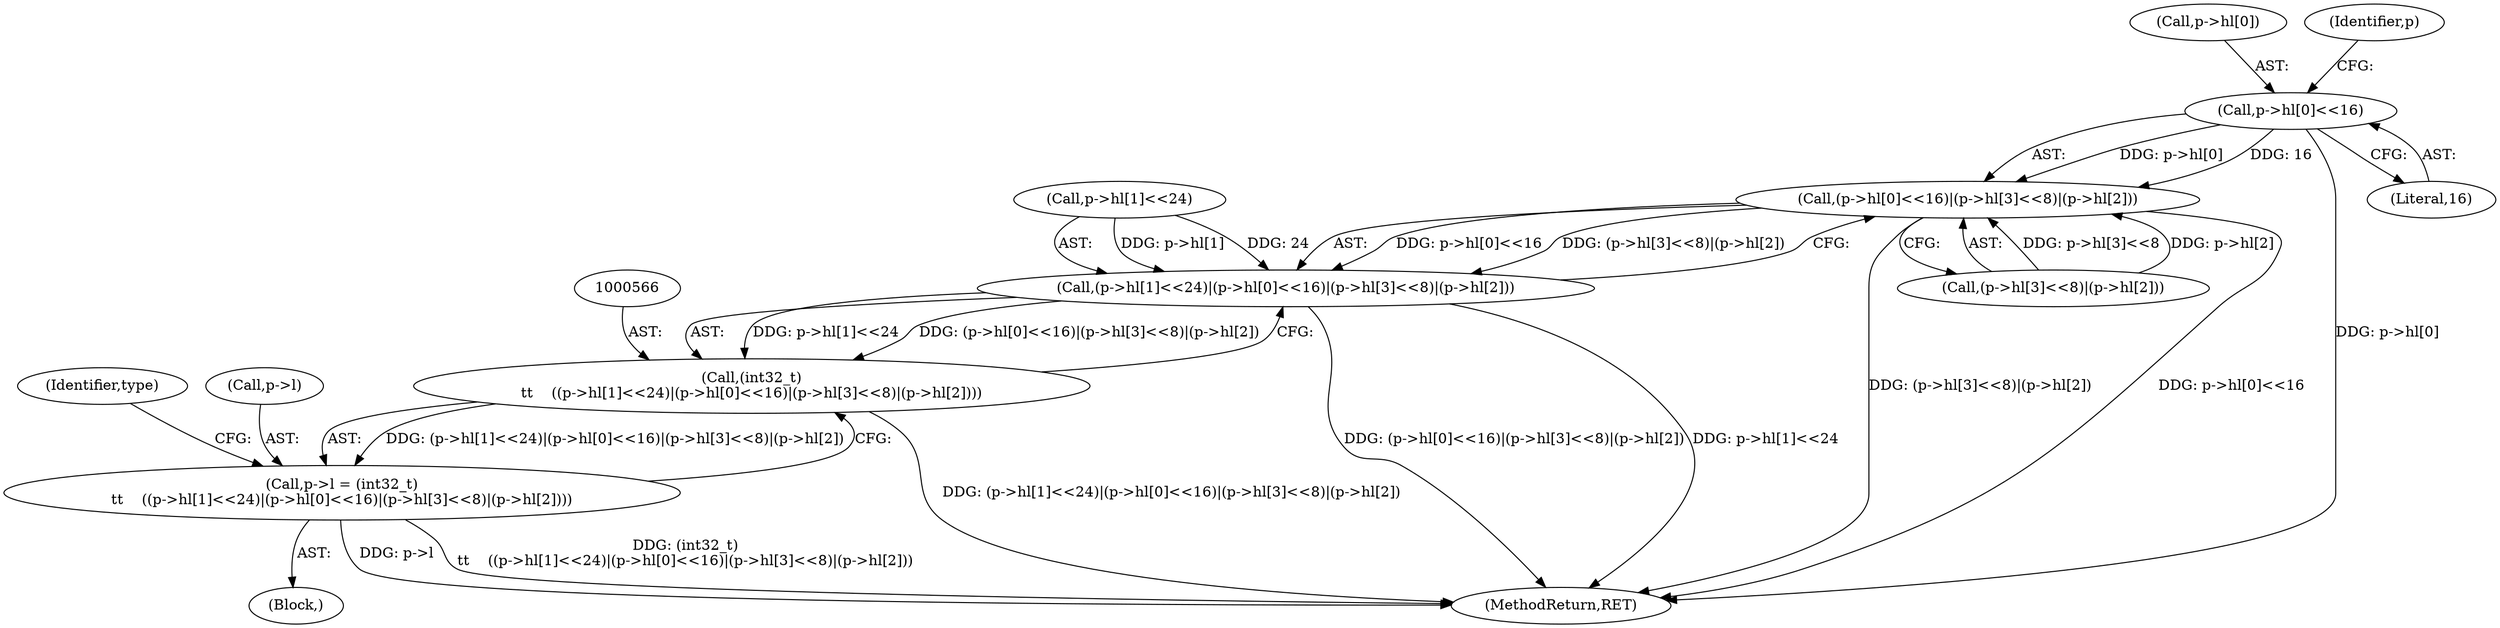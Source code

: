 digraph "0_file_27a14bc7ba285a0a5ebfdb55e54001aa11932b08@array" {
"1000576" [label="(Call,p->hl[0]<<16)"];
"1000575" [label="(Call,(p->hl[0]<<16)|(p->hl[3]<<8)|(p->hl[2]))"];
"1000567" [label="(Call,(p->hl[1]<<24)|(p->hl[0]<<16)|(p->hl[3]<<8)|(p->hl[2]))"];
"1000565" [label="(Call,(int32_t)\n\t\t    ((p->hl[1]<<24)|(p->hl[0]<<16)|(p->hl[3]<<8)|(p->hl[2])))"];
"1000561" [label="(Call,p->l = (int32_t)\n\t\t    ((p->hl[1]<<24)|(p->hl[0]<<16)|(p->hl[3]<<8)|(p->hl[2])))"];
"1000598" [label="(Identifier,type)"];
"1000575" [label="(Call,(p->hl[0]<<16)|(p->hl[3]<<8)|(p->hl[2]))"];
"1000568" [label="(Call,p->hl[1]<<24)"];
"1000561" [label="(Call,p->l = (int32_t)\n\t\t    ((p->hl[1]<<24)|(p->hl[0]<<16)|(p->hl[3]<<8)|(p->hl[2])))"];
"1000565" [label="(Call,(int32_t)\n\t\t    ((p->hl[1]<<24)|(p->hl[0]<<16)|(p->hl[3]<<8)|(p->hl[2])))"];
"1000576" [label="(Call,p->hl[0]<<16)"];
"1000577" [label="(Call,p->hl[0])"];
"1000583" [label="(Call,(p->hl[3]<<8)|(p->hl[2]))"];
"1000902" [label="(MethodReturn,RET)"];
"1000562" [label="(Call,p->l)"];
"1000582" [label="(Literal,16)"];
"1000122" [label="(Block,)"];
"1000567" [label="(Call,(p->hl[1]<<24)|(p->hl[0]<<16)|(p->hl[3]<<8)|(p->hl[2]))"];
"1000587" [label="(Identifier,p)"];
"1000576" -> "1000575"  [label="AST: "];
"1000576" -> "1000582"  [label="CFG: "];
"1000577" -> "1000576"  [label="AST: "];
"1000582" -> "1000576"  [label="AST: "];
"1000587" -> "1000576"  [label="CFG: "];
"1000576" -> "1000902"  [label="DDG: p->hl[0]"];
"1000576" -> "1000575"  [label="DDG: p->hl[0]"];
"1000576" -> "1000575"  [label="DDG: 16"];
"1000575" -> "1000567"  [label="AST: "];
"1000575" -> "1000583"  [label="CFG: "];
"1000583" -> "1000575"  [label="AST: "];
"1000567" -> "1000575"  [label="CFG: "];
"1000575" -> "1000902"  [label="DDG: (p->hl[3]<<8)|(p->hl[2])"];
"1000575" -> "1000902"  [label="DDG: p->hl[0]<<16"];
"1000575" -> "1000567"  [label="DDG: p->hl[0]<<16"];
"1000575" -> "1000567"  [label="DDG: (p->hl[3]<<8)|(p->hl[2])"];
"1000583" -> "1000575"  [label="DDG: p->hl[3]<<8"];
"1000583" -> "1000575"  [label="DDG: p->hl[2]"];
"1000567" -> "1000565"  [label="AST: "];
"1000568" -> "1000567"  [label="AST: "];
"1000565" -> "1000567"  [label="CFG: "];
"1000567" -> "1000902"  [label="DDG: (p->hl[0]<<16)|(p->hl[3]<<8)|(p->hl[2])"];
"1000567" -> "1000902"  [label="DDG: p->hl[1]<<24"];
"1000567" -> "1000565"  [label="DDG: p->hl[1]<<24"];
"1000567" -> "1000565"  [label="DDG: (p->hl[0]<<16)|(p->hl[3]<<8)|(p->hl[2])"];
"1000568" -> "1000567"  [label="DDG: p->hl[1]"];
"1000568" -> "1000567"  [label="DDG: 24"];
"1000565" -> "1000561"  [label="AST: "];
"1000566" -> "1000565"  [label="AST: "];
"1000561" -> "1000565"  [label="CFG: "];
"1000565" -> "1000902"  [label="DDG: (p->hl[1]<<24)|(p->hl[0]<<16)|(p->hl[3]<<8)|(p->hl[2])"];
"1000565" -> "1000561"  [label="DDG: (p->hl[1]<<24)|(p->hl[0]<<16)|(p->hl[3]<<8)|(p->hl[2])"];
"1000561" -> "1000122"  [label="AST: "];
"1000562" -> "1000561"  [label="AST: "];
"1000598" -> "1000561"  [label="CFG: "];
"1000561" -> "1000902"  [label="DDG: p->l"];
"1000561" -> "1000902"  [label="DDG: (int32_t)\n\t\t    ((p->hl[1]<<24)|(p->hl[0]<<16)|(p->hl[3]<<8)|(p->hl[2]))"];
}
